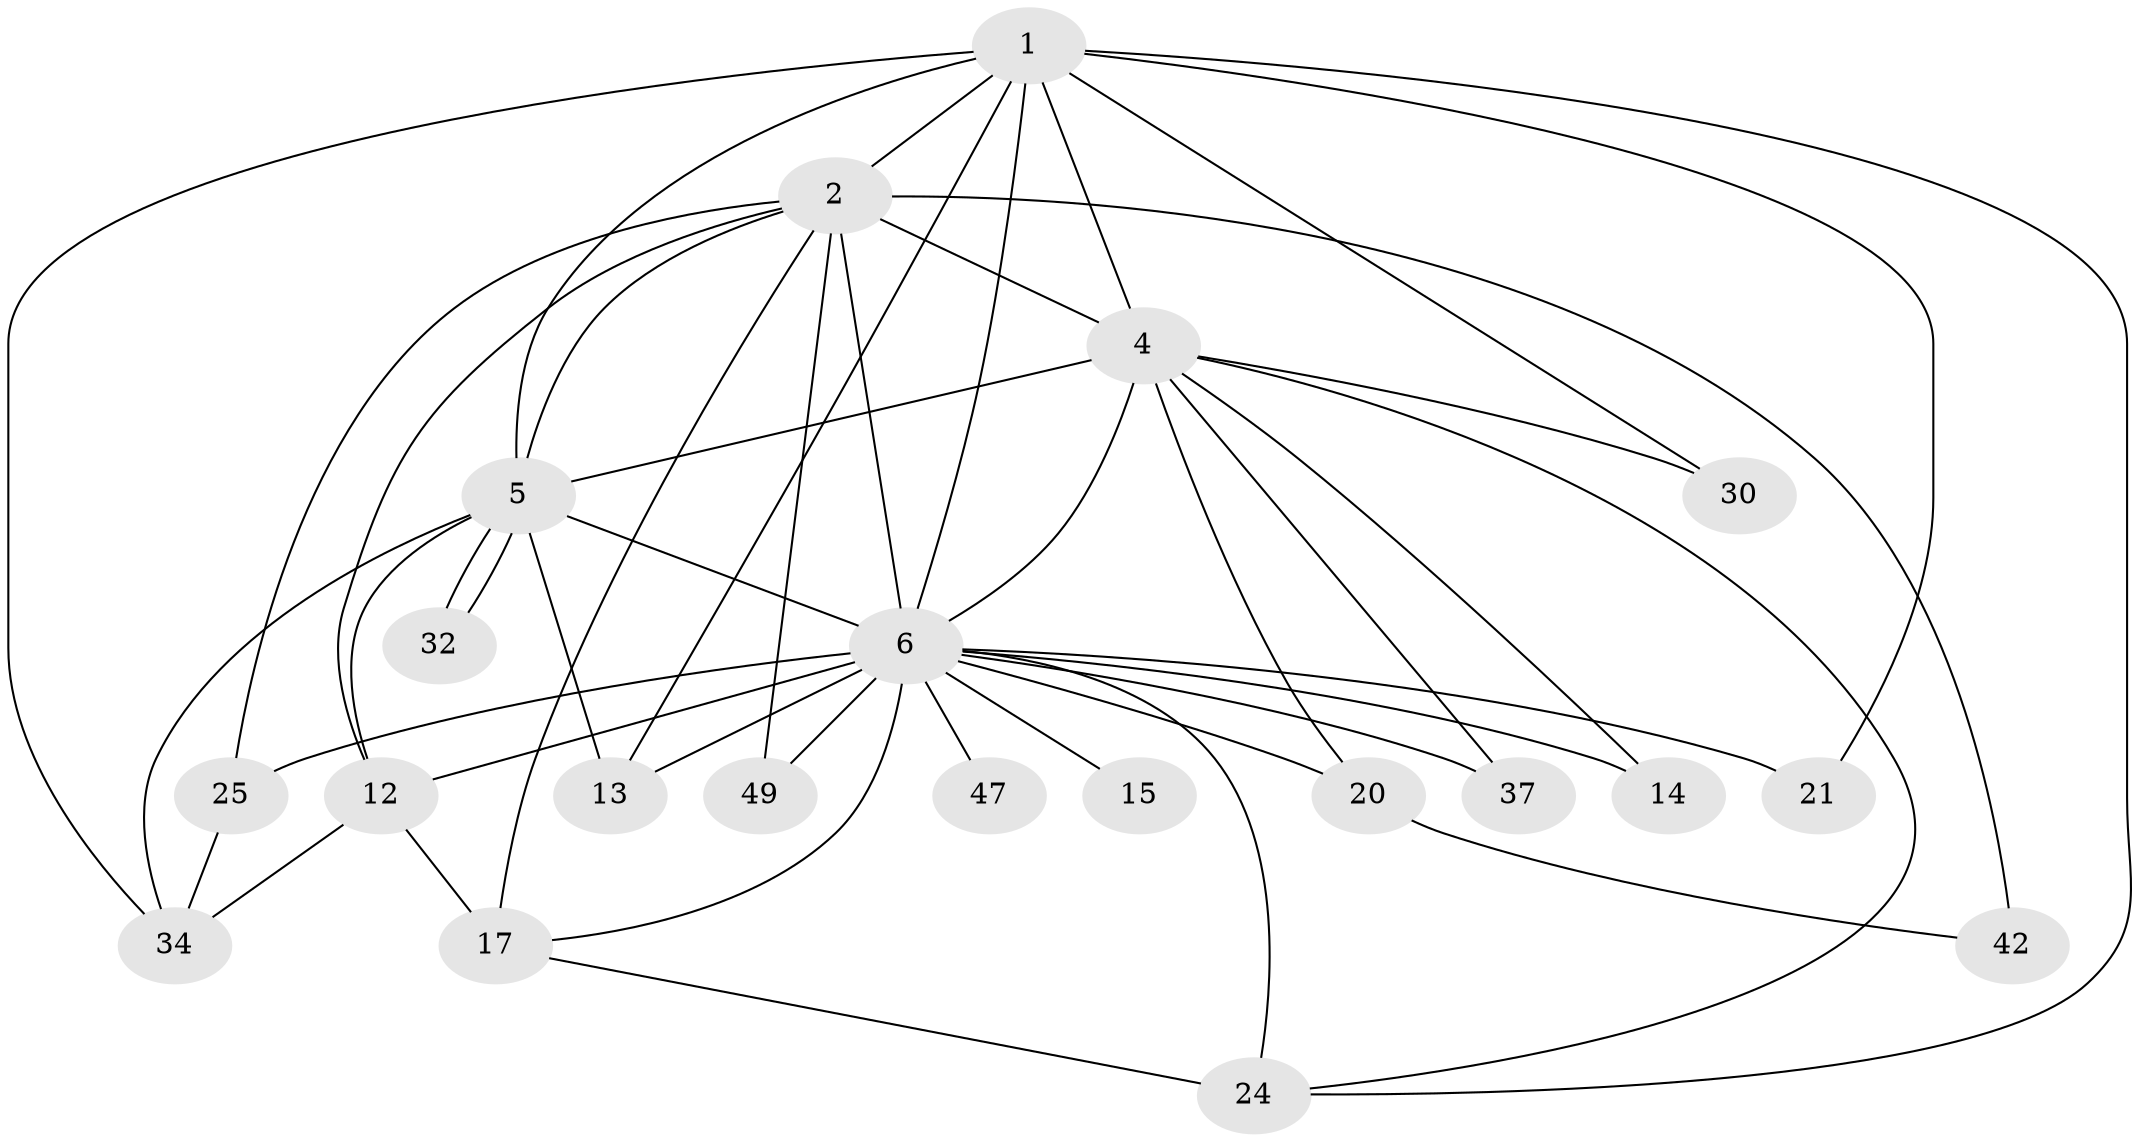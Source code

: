 // original degree distribution, {19: 0.014084507042253521, 16: 0.04225352112676056, 18: 0.014084507042253521, 20: 0.014084507042253521, 17: 0.014084507042253521, 22: 0.014084507042253521, 24: 0.014084507042253521, 13: 0.014084507042253521, 2: 0.6197183098591549, 6: 0.028169014084507043, 4: 0.056338028169014086, 3: 0.1267605633802817, 5: 0.028169014084507043}
// Generated by graph-tools (version 1.1) at 2025/17/03/04/25 18:17:25]
// undirected, 21 vertices, 47 edges
graph export_dot {
graph [start="1"]
  node [color=gray90,style=filled];
  1 [super="+29"];
  2 [super="+55+33+51+50+3+39"];
  4 [super="+35+19+28+18+16"];
  5;
  6 [super="+9+11+64+60+10+7"];
  12 [super="+70+31"];
  13 [super="+65"];
  14;
  15;
  17 [super="+26+41"];
  20;
  21;
  24 [super="+48+71+54"];
  25 [super="+66+57+58+27"];
  30;
  32;
  34 [super="+52+43"];
  37 [super="+56"];
  42;
  47;
  49;
  1 -- 2 [weight=3];
  1 -- 4;
  1 -- 5;
  1 -- 6 [weight=9];
  1 -- 21;
  1 -- 30;
  1 -- 24;
  1 -- 34;
  1 -- 13;
  2 -- 4 [weight=4];
  2 -- 5 [weight=3];
  2 -- 6 [weight=17];
  2 -- 25;
  2 -- 42;
  2 -- 12;
  2 -- 17 [weight=2];
  2 -- 49;
  4 -- 5 [weight=2];
  4 -- 6 [weight=10];
  4 -- 14;
  4 -- 20;
  4 -- 37 [weight=2];
  4 -- 24;
  4 -- 30;
  5 -- 6 [weight=6];
  5 -- 13;
  5 -- 32;
  5 -- 32;
  5 -- 12;
  5 -- 34;
  6 -- 13 [weight=2];
  6 -- 12 [weight=3];
  6 -- 14;
  6 -- 20;
  6 -- 25 [weight=5];
  6 -- 37;
  6 -- 47 [weight=2];
  6 -- 24 [weight=2];
  6 -- 49;
  6 -- 15;
  6 -- 21;
  6 -- 17;
  12 -- 17;
  12 -- 34;
  17 -- 24;
  20 -- 42;
  25 -- 34;
}
